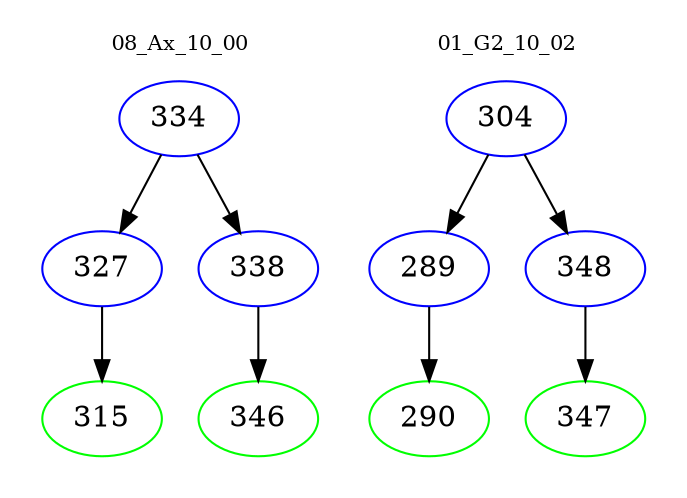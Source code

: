 digraph{
subgraph cluster_0 {
color = white
label = "08_Ax_10_00";
fontsize=10;
T0_334 [label="334", color="blue"]
T0_334 -> T0_327 [color="black"]
T0_327 [label="327", color="blue"]
T0_327 -> T0_315 [color="black"]
T0_315 [label="315", color="green"]
T0_334 -> T0_338 [color="black"]
T0_338 [label="338", color="blue"]
T0_338 -> T0_346 [color="black"]
T0_346 [label="346", color="green"]
}
subgraph cluster_1 {
color = white
label = "01_G2_10_02";
fontsize=10;
T1_304 [label="304", color="blue"]
T1_304 -> T1_289 [color="black"]
T1_289 [label="289", color="blue"]
T1_289 -> T1_290 [color="black"]
T1_290 [label="290", color="green"]
T1_304 -> T1_348 [color="black"]
T1_348 [label="348", color="blue"]
T1_348 -> T1_347 [color="black"]
T1_347 [label="347", color="green"]
}
}
